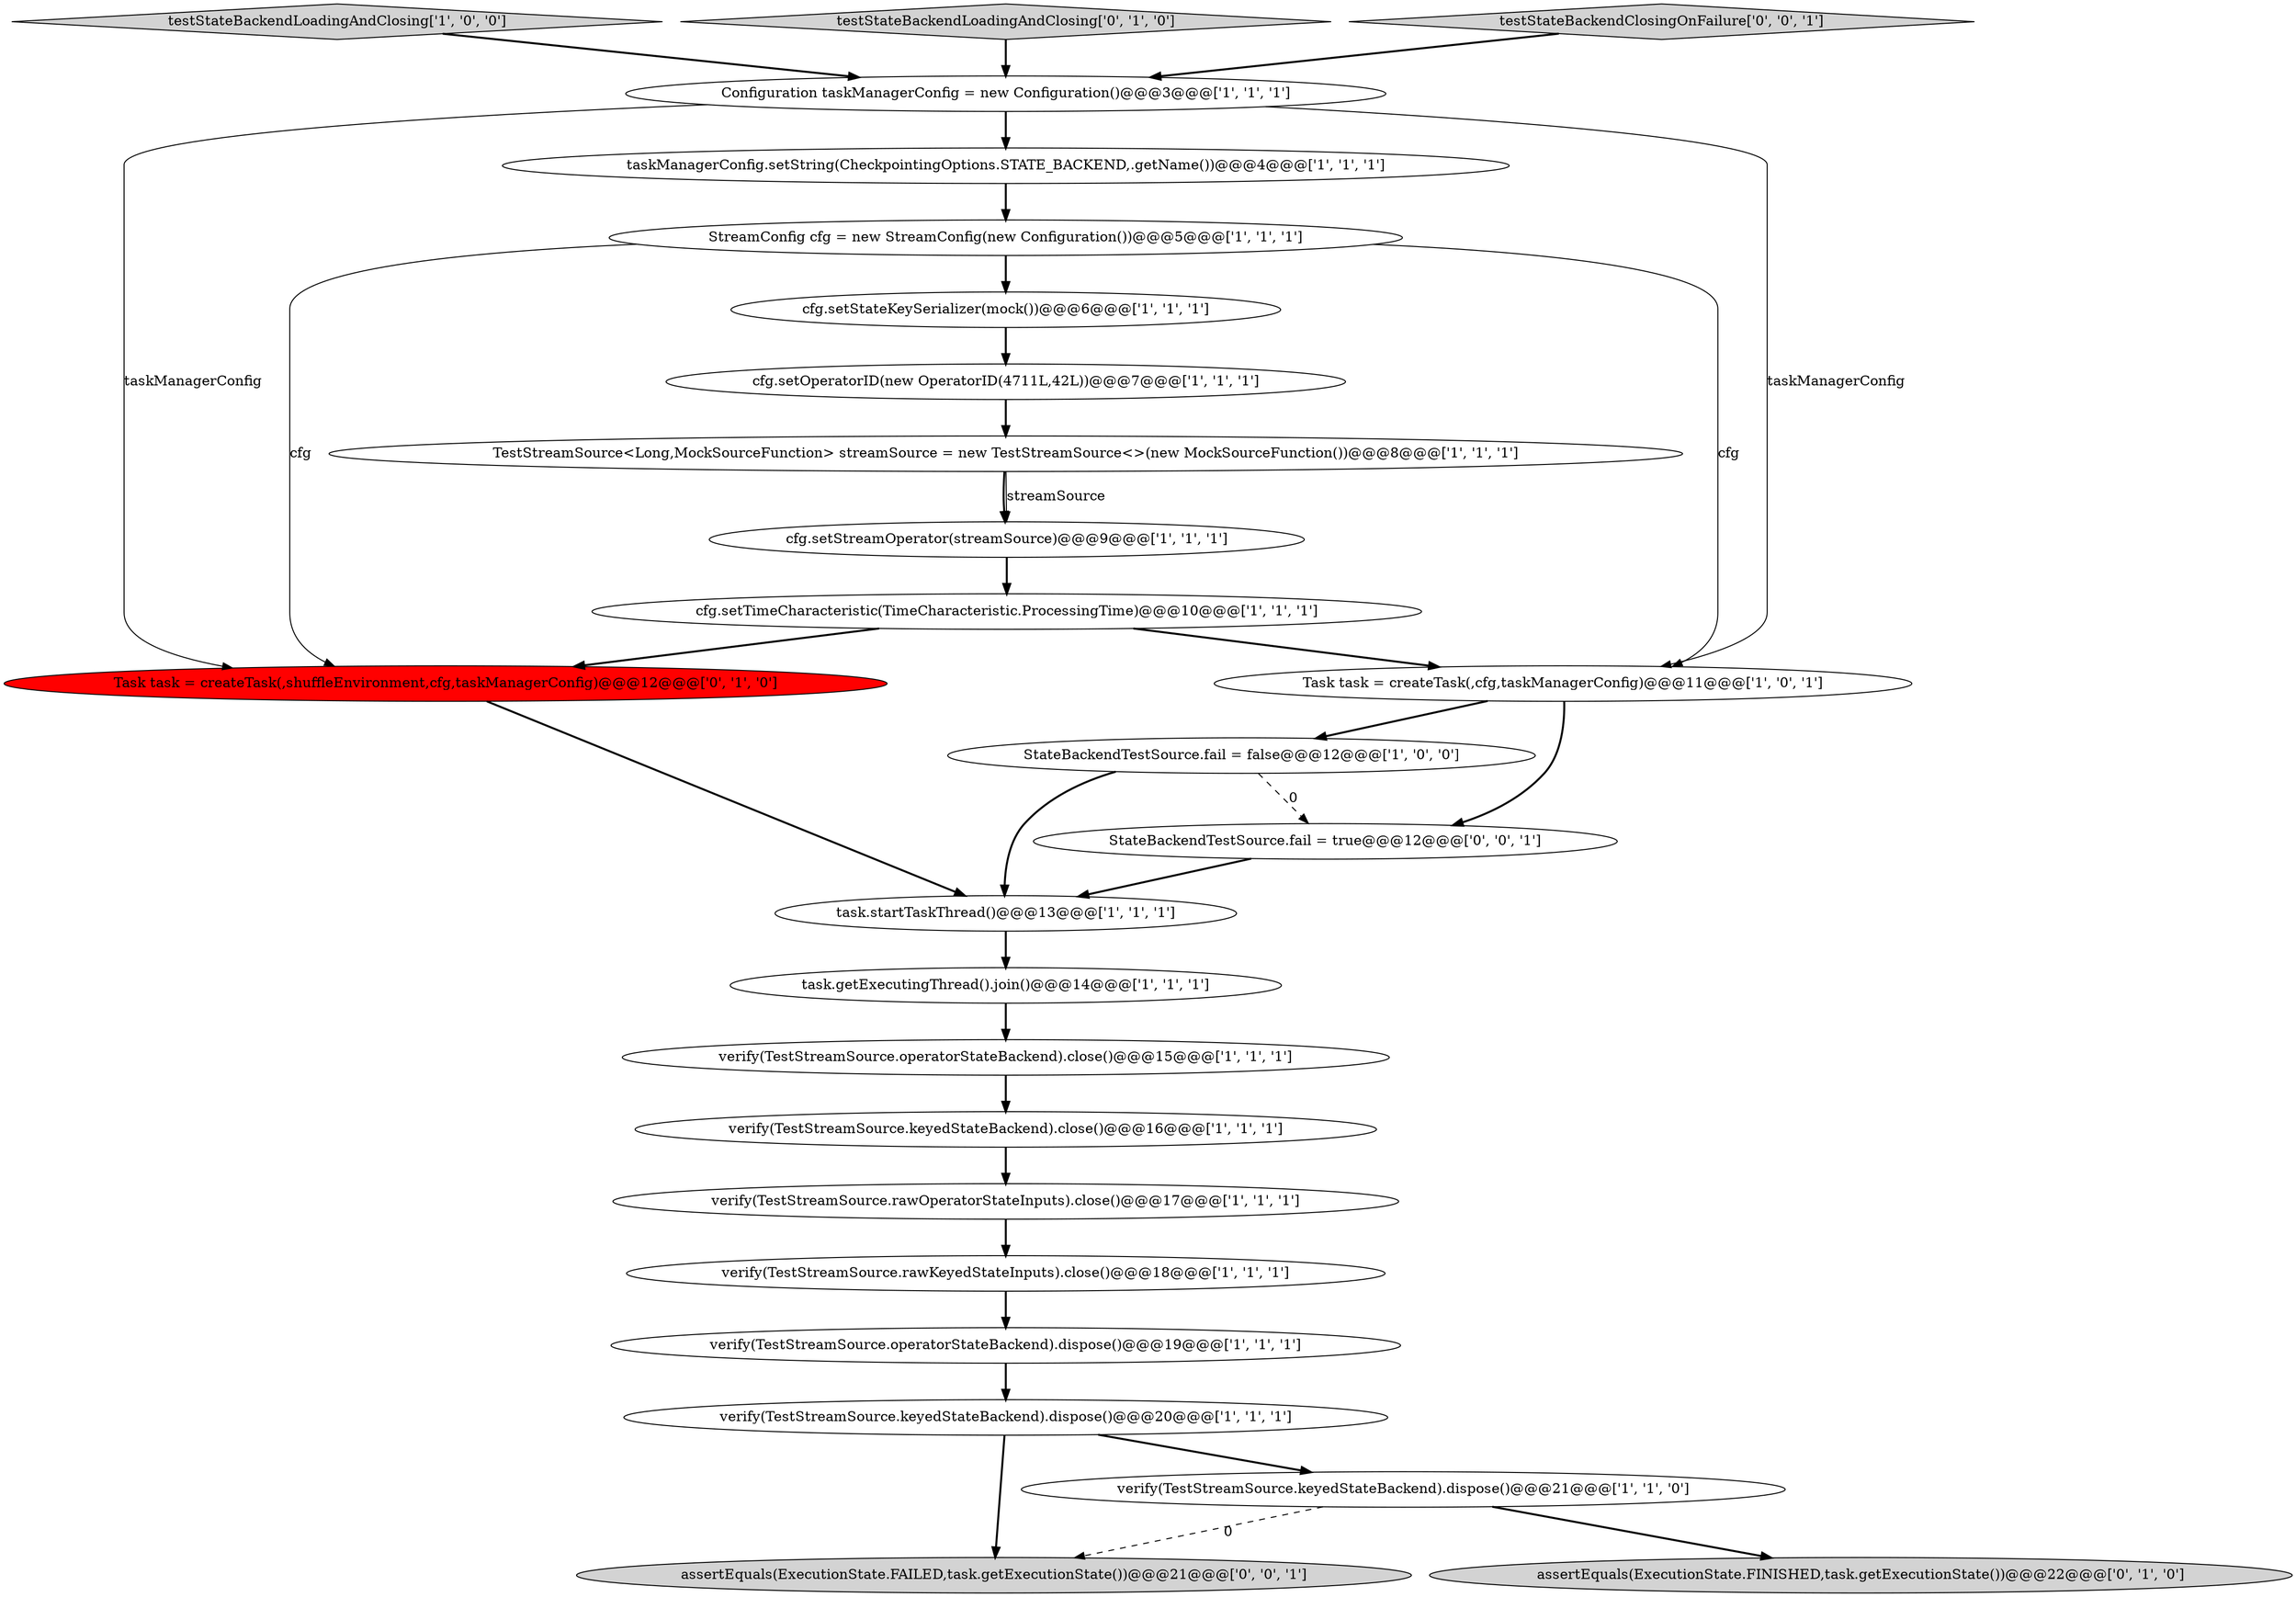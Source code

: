 digraph {
11 [style = filled, label = "Configuration taskManagerConfig = new Configuration()@@@3@@@['1', '1', '1']", fillcolor = white, shape = ellipse image = "AAA0AAABBB1BBB"];
22 [style = filled, label = "Task task = createTask(,shuffleEnvironment,cfg,taskManagerConfig)@@@12@@@['0', '1', '0']", fillcolor = red, shape = ellipse image = "AAA1AAABBB2BBB"];
20 [style = filled, label = "assertEquals(ExecutionState.FINISHED,task.getExecutionState())@@@22@@@['0', '1', '0']", fillcolor = lightgray, shape = ellipse image = "AAA0AAABBB2BBB"];
13 [style = filled, label = "task.getExecutingThread().join()@@@14@@@['1', '1', '1']", fillcolor = white, shape = ellipse image = "AAA0AAABBB1BBB"];
14 [style = filled, label = "verify(TestStreamSource.keyedStateBackend).dispose()@@@20@@@['1', '1', '1']", fillcolor = white, shape = ellipse image = "AAA0AAABBB1BBB"];
17 [style = filled, label = "verify(TestStreamSource.rawKeyedStateInputs).close()@@@18@@@['1', '1', '1']", fillcolor = white, shape = ellipse image = "AAA0AAABBB1BBB"];
15 [style = filled, label = "cfg.setTimeCharacteristic(TimeCharacteristic.ProcessingTime)@@@10@@@['1', '1', '1']", fillcolor = white, shape = ellipse image = "AAA0AAABBB1BBB"];
23 [style = filled, label = "StateBackendTestSource.fail = true@@@12@@@['0', '0', '1']", fillcolor = white, shape = ellipse image = "AAA0AAABBB3BBB"];
0 [style = filled, label = "verify(TestStreamSource.operatorStateBackend).close()@@@15@@@['1', '1', '1']", fillcolor = white, shape = ellipse image = "AAA0AAABBB1BBB"];
1 [style = filled, label = "verify(TestStreamSource.keyedStateBackend).close()@@@16@@@['1', '1', '1']", fillcolor = white, shape = ellipse image = "AAA0AAABBB1BBB"];
6 [style = filled, label = "task.startTaskThread()@@@13@@@['1', '1', '1']", fillcolor = white, shape = ellipse image = "AAA0AAABBB1BBB"];
24 [style = filled, label = "assertEquals(ExecutionState.FAILED,task.getExecutionState())@@@21@@@['0', '0', '1']", fillcolor = lightgray, shape = ellipse image = "AAA0AAABBB3BBB"];
8 [style = filled, label = "testStateBackendLoadingAndClosing['1', '0', '0']", fillcolor = lightgray, shape = diamond image = "AAA0AAABBB1BBB"];
9 [style = filled, label = "cfg.setStreamOperator(streamSource)@@@9@@@['1', '1', '1']", fillcolor = white, shape = ellipse image = "AAA0AAABBB1BBB"];
19 [style = filled, label = "TestStreamSource<Long,MockSourceFunction> streamSource = new TestStreamSource<>(new MockSourceFunction())@@@8@@@['1', '1', '1']", fillcolor = white, shape = ellipse image = "AAA0AAABBB1BBB"];
12 [style = filled, label = "Task task = createTask(,cfg,taskManagerConfig)@@@11@@@['1', '0', '1']", fillcolor = white, shape = ellipse image = "AAA0AAABBB1BBB"];
5 [style = filled, label = "StreamConfig cfg = new StreamConfig(new Configuration())@@@5@@@['1', '1', '1']", fillcolor = white, shape = ellipse image = "AAA0AAABBB1BBB"];
21 [style = filled, label = "testStateBackendLoadingAndClosing['0', '1', '0']", fillcolor = lightgray, shape = diamond image = "AAA0AAABBB2BBB"];
2 [style = filled, label = "cfg.setStateKeySerializer(mock())@@@6@@@['1', '1', '1']", fillcolor = white, shape = ellipse image = "AAA0AAABBB1BBB"];
18 [style = filled, label = "cfg.setOperatorID(new OperatorID(4711L,42L))@@@7@@@['1', '1', '1']", fillcolor = white, shape = ellipse image = "AAA0AAABBB1BBB"];
25 [style = filled, label = "testStateBackendClosingOnFailure['0', '0', '1']", fillcolor = lightgray, shape = diamond image = "AAA0AAABBB3BBB"];
16 [style = filled, label = "verify(TestStreamSource.operatorStateBackend).dispose()@@@19@@@['1', '1', '1']", fillcolor = white, shape = ellipse image = "AAA0AAABBB1BBB"];
4 [style = filled, label = "verify(TestStreamSource.keyedStateBackend).dispose()@@@21@@@['1', '1', '0']", fillcolor = white, shape = ellipse image = "AAA0AAABBB1BBB"];
3 [style = filled, label = "taskManagerConfig.setString(CheckpointingOptions.STATE_BACKEND,.getName())@@@4@@@['1', '1', '1']", fillcolor = white, shape = ellipse image = "AAA0AAABBB1BBB"];
10 [style = filled, label = "verify(TestStreamSource.rawOperatorStateInputs).close()@@@17@@@['1', '1', '1']", fillcolor = white, shape = ellipse image = "AAA0AAABBB1BBB"];
7 [style = filled, label = "StateBackendTestSource.fail = false@@@12@@@['1', '0', '0']", fillcolor = white, shape = ellipse image = "AAA0AAABBB1BBB"];
14->24 [style = bold, label=""];
19->9 [style = solid, label="streamSource"];
7->23 [style = dashed, label="0"];
18->19 [style = bold, label=""];
2->18 [style = bold, label=""];
10->17 [style = bold, label=""];
12->7 [style = bold, label=""];
15->22 [style = bold, label=""];
5->12 [style = solid, label="cfg"];
11->22 [style = solid, label="taskManagerConfig"];
5->2 [style = bold, label=""];
3->5 [style = bold, label=""];
11->12 [style = solid, label="taskManagerConfig"];
19->9 [style = bold, label=""];
11->3 [style = bold, label=""];
21->11 [style = bold, label=""];
25->11 [style = bold, label=""];
9->15 [style = bold, label=""];
0->1 [style = bold, label=""];
6->13 [style = bold, label=""];
23->6 [style = bold, label=""];
7->6 [style = bold, label=""];
4->20 [style = bold, label=""];
16->14 [style = bold, label=""];
13->0 [style = bold, label=""];
15->12 [style = bold, label=""];
12->23 [style = bold, label=""];
4->24 [style = dashed, label="0"];
5->22 [style = solid, label="cfg"];
1->10 [style = bold, label=""];
8->11 [style = bold, label=""];
17->16 [style = bold, label=""];
22->6 [style = bold, label=""];
14->4 [style = bold, label=""];
}

